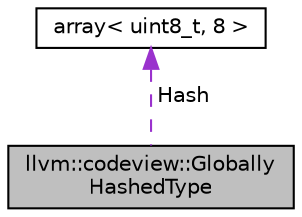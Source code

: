 digraph "llvm::codeview::GloballyHashedType"
{
 // LATEX_PDF_SIZE
  bgcolor="transparent";
  edge [fontname="Helvetica",fontsize="10",labelfontname="Helvetica",labelfontsize="10"];
  node [fontname="Helvetica",fontsize="10",shape="box"];
  Node1 [label="llvm::codeview::Globally\lHashedType",height=0.2,width=0.4,color="black", fillcolor="grey75", style="filled", fontcolor="black",tooltip="A globally hashed type represents a hash value that is sufficient to uniquely identify a record acros..."];
  Node2 -> Node1 [dir="back",color="darkorchid3",fontsize="10",style="dashed",label=" Hash" ,fontname="Helvetica"];
  Node2 [label="array\< uint8_t, 8 \>",height=0.2,width=0.4,color="black",tooltip=" "];
}
